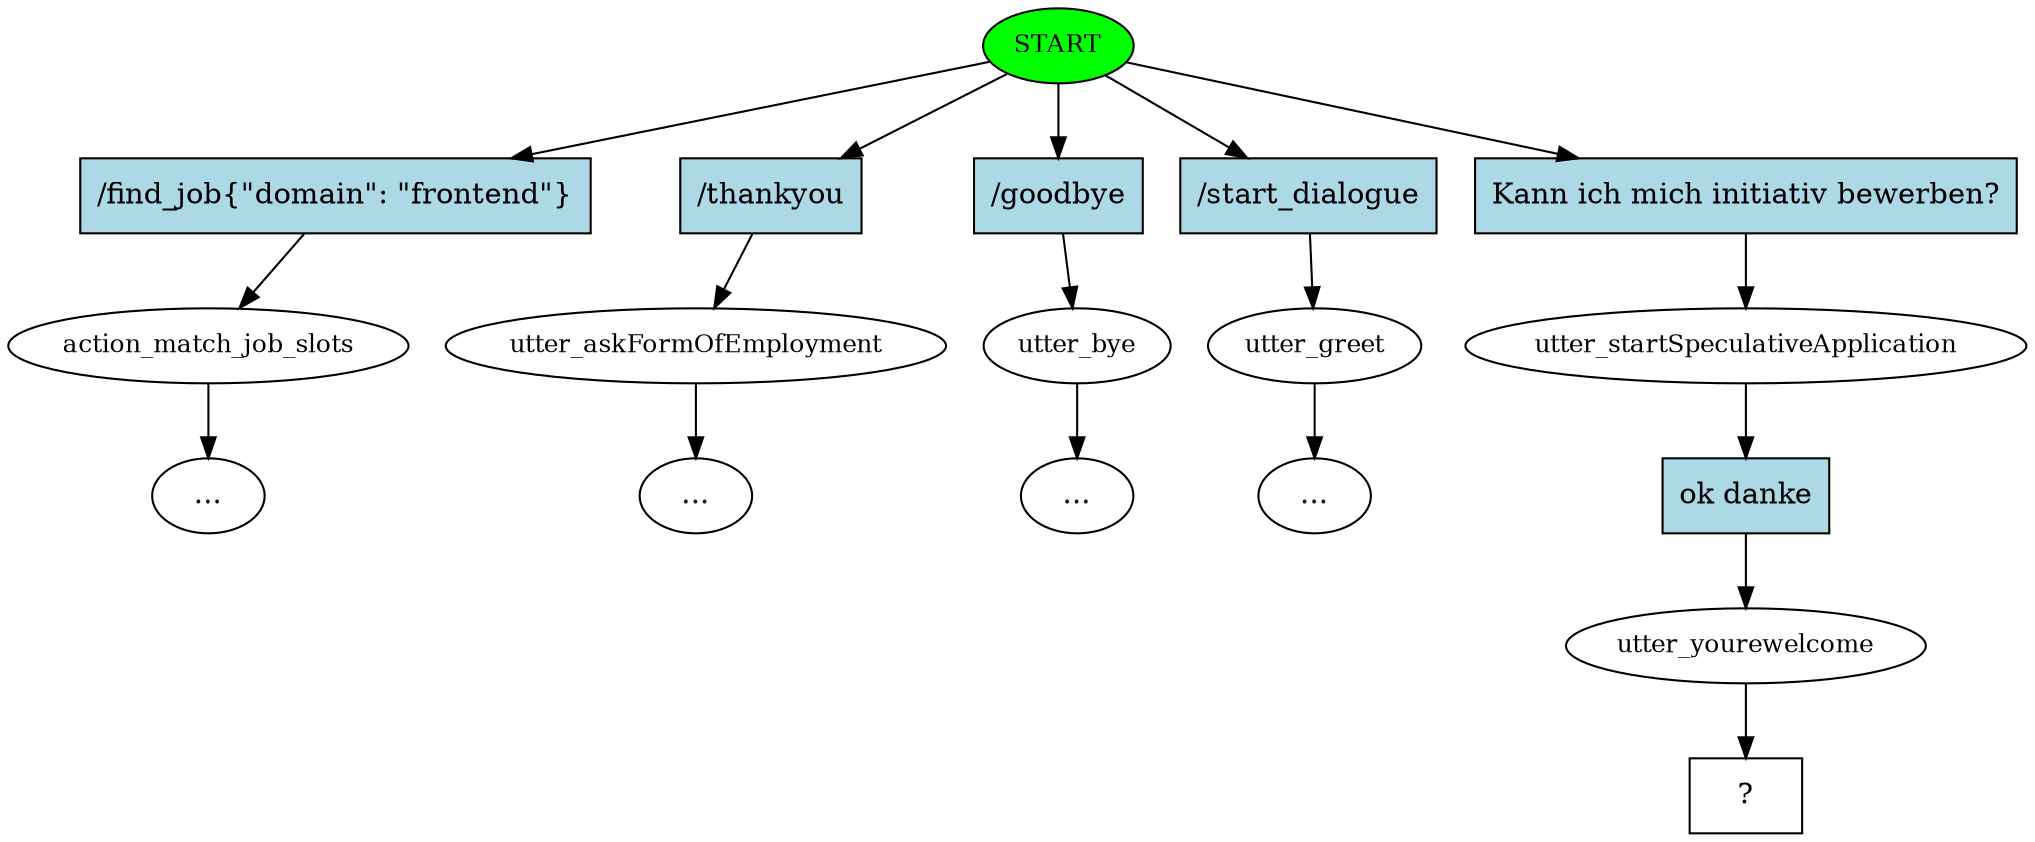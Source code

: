 digraph  {
0 [label=START, fillcolor=green, style=filled, fontsize=12, class="start active"];
1 [label=action_match_job_slots, fontsize=12, class=""];
2 [label=utter_askFormOfEmployment, fontsize=12, class=""];
"-4" [label="...", class=ellipsis];
3 [label=utter_bye, fontsize=12, class=""];
"-5" [label="...", class=ellipsis];
"-6" [label="...", class=ellipsis];
5 [label=utter_greet, fontsize=12, class=""];
"-7" [label="...", class=ellipsis];
6 [label=utter_startSpeculativeApplication, fontsize=12, class=active];
7 [label=utter_yourewelcome, fontsize=12, class=active];
8 [label="  ?  ", shape=rect, class="intent dashed active"];
9 [label="/find_job{\"domain\": \"frontend\"}", shape=rect, style=filled, fillcolor=lightblue, class=intent];
10 [label="/thankyou", shape=rect, style=filled, fillcolor=lightblue, class=intent];
11 [label="/goodbye", shape=rect, style=filled, fillcolor=lightblue, class=intent];
12 [label="/start_dialogue", shape=rect, style=filled, fillcolor=lightblue, class=intent];
13 [label="Kann ich mich initiativ bewerben?", shape=rect, style=filled, fillcolor=lightblue, class="intent active"];
14 [label="ok danke", shape=rect, style=filled, fillcolor=lightblue, class="intent active"];
0 -> 9  [key=0, class=""];
0 -> 10  [key=0, class=""];
0 -> 11  [key=0, class=""];
0 -> 12  [key=0, class=""];
0 -> 13  [key=0, class=active];
1 -> "-6"  [key=NONE, label="", class=""];
2 -> "-4"  [key=NONE, label="", class=""];
3 -> "-5"  [key=NONE, label="", class=""];
5 -> "-7"  [key=NONE, label="", class=""];
6 -> 14  [key=0, class=active];
7 -> 8  [key=NONE, label="", class=active];
9 -> 1  [key=0, class=""];
10 -> 2  [key=0, class=""];
11 -> 3  [key=0, class=""];
12 -> 5  [key=0, class=""];
13 -> 6  [key=0, class=active];
14 -> 7  [key=0, class=active];
}
